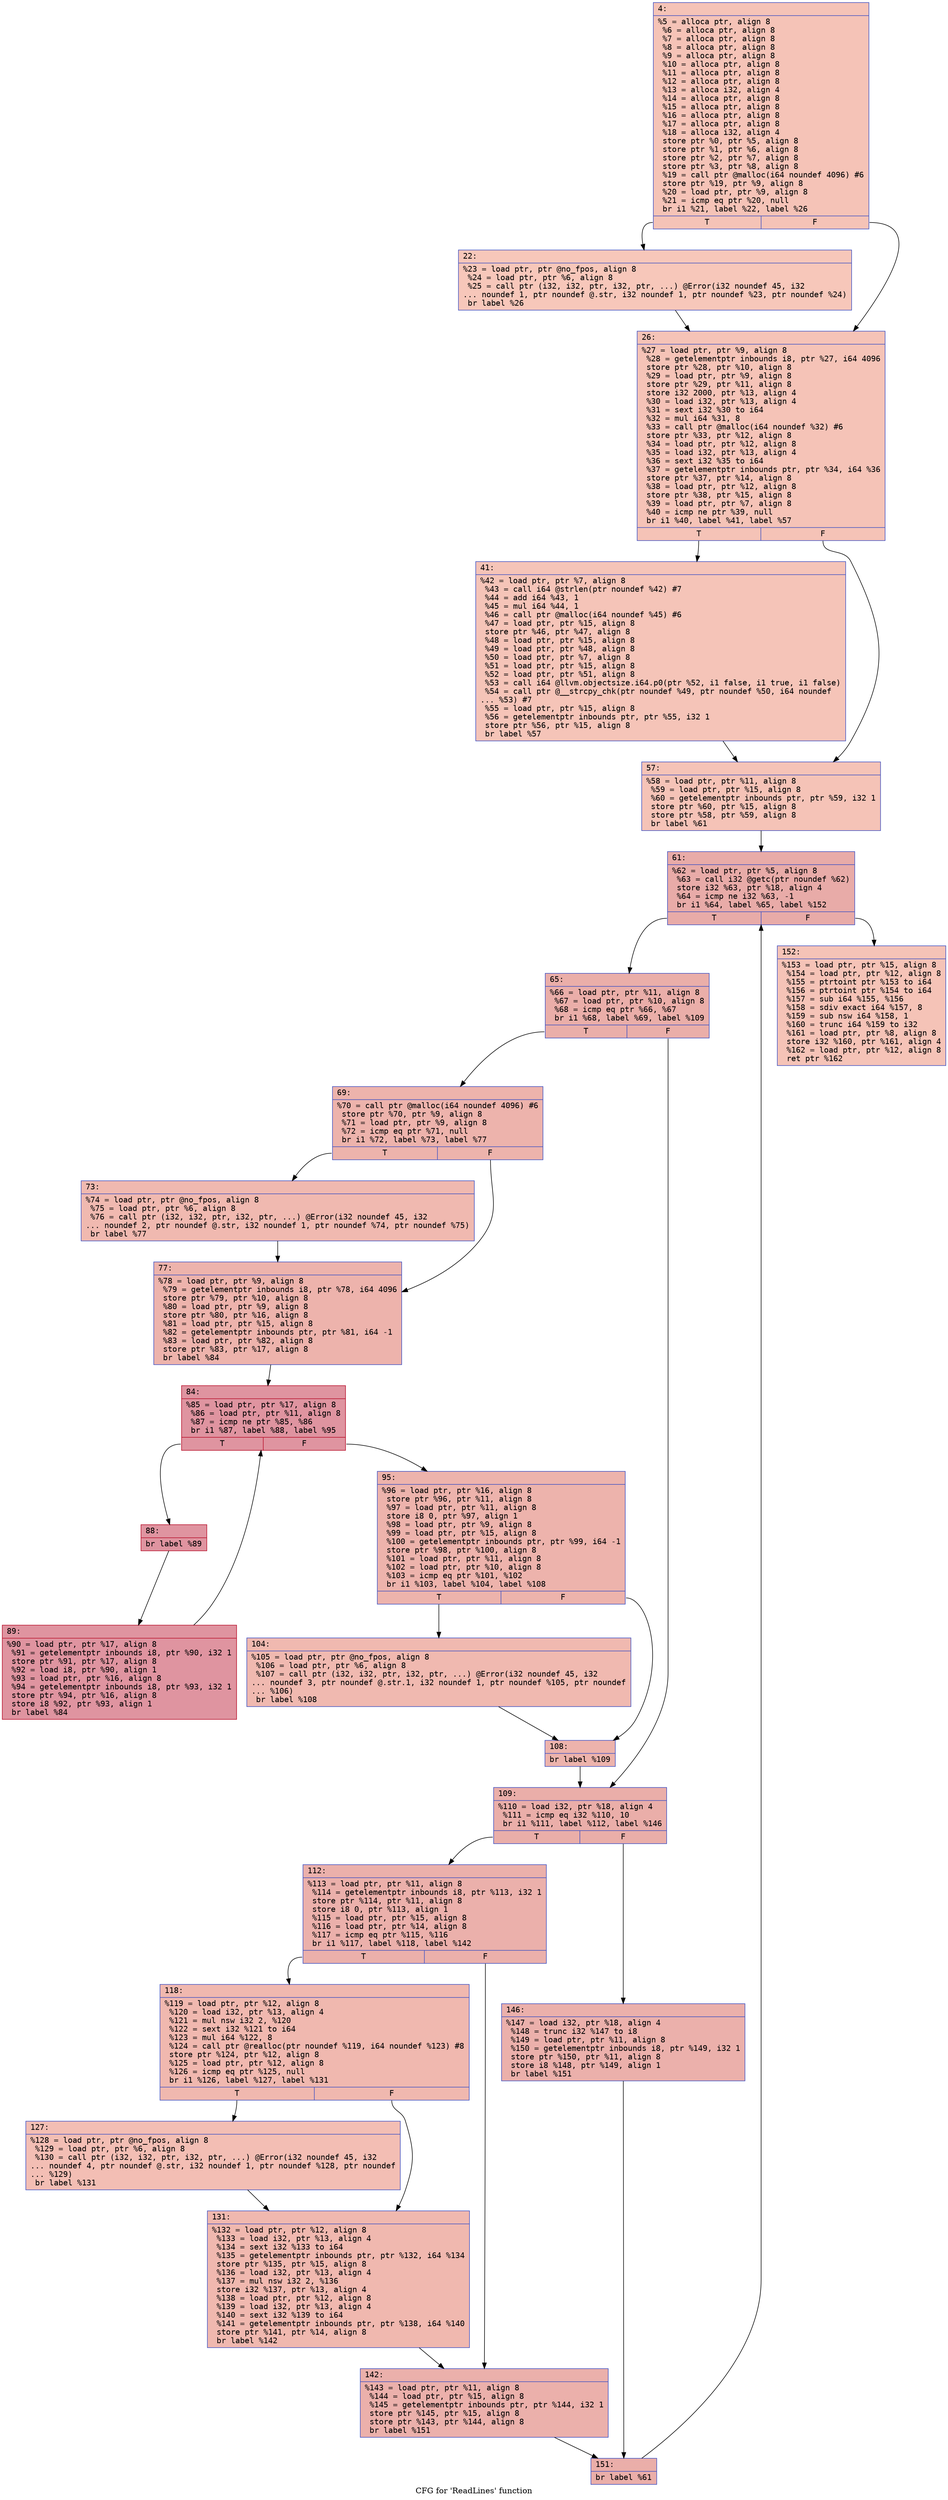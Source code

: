 digraph "CFG for 'ReadLines' function" {
	label="CFG for 'ReadLines' function";

	Node0x600003cf6170 [shape=record,color="#3d50c3ff", style=filled, fillcolor="#e8765c70" fontname="Courier",label="{4:\l|  %5 = alloca ptr, align 8\l  %6 = alloca ptr, align 8\l  %7 = alloca ptr, align 8\l  %8 = alloca ptr, align 8\l  %9 = alloca ptr, align 8\l  %10 = alloca ptr, align 8\l  %11 = alloca ptr, align 8\l  %12 = alloca ptr, align 8\l  %13 = alloca i32, align 4\l  %14 = alloca ptr, align 8\l  %15 = alloca ptr, align 8\l  %16 = alloca ptr, align 8\l  %17 = alloca ptr, align 8\l  %18 = alloca i32, align 4\l  store ptr %0, ptr %5, align 8\l  store ptr %1, ptr %6, align 8\l  store ptr %2, ptr %7, align 8\l  store ptr %3, ptr %8, align 8\l  %19 = call ptr @malloc(i64 noundef 4096) #6\l  store ptr %19, ptr %9, align 8\l  %20 = load ptr, ptr %9, align 8\l  %21 = icmp eq ptr %20, null\l  br i1 %21, label %22, label %26\l|{<s0>T|<s1>F}}"];
	Node0x600003cf6170:s0 -> Node0x600003cf61c0[tooltip="4 -> 22\nProbability 37.50%" ];
	Node0x600003cf6170:s1 -> Node0x600003cf6210[tooltip="4 -> 26\nProbability 62.50%" ];
	Node0x600003cf61c0 [shape=record,color="#3d50c3ff", style=filled, fillcolor="#ec7f6370" fontname="Courier",label="{22:\l|  %23 = load ptr, ptr @no_fpos, align 8\l  %24 = load ptr, ptr %6, align 8\l  %25 = call ptr (i32, i32, ptr, i32, ptr, ...) @Error(i32 noundef 45, i32\l... noundef 1, ptr noundef @.str, i32 noundef 1, ptr noundef %23, ptr noundef %24)\l  br label %26\l}"];
	Node0x600003cf61c0 -> Node0x600003cf6210[tooltip="22 -> 26\nProbability 100.00%" ];
	Node0x600003cf6210 [shape=record,color="#3d50c3ff", style=filled, fillcolor="#e8765c70" fontname="Courier",label="{26:\l|  %27 = load ptr, ptr %9, align 8\l  %28 = getelementptr inbounds i8, ptr %27, i64 4096\l  store ptr %28, ptr %10, align 8\l  %29 = load ptr, ptr %9, align 8\l  store ptr %29, ptr %11, align 8\l  store i32 2000, ptr %13, align 4\l  %30 = load i32, ptr %13, align 4\l  %31 = sext i32 %30 to i64\l  %32 = mul i64 %31, 8\l  %33 = call ptr @malloc(i64 noundef %32) #6\l  store ptr %33, ptr %12, align 8\l  %34 = load ptr, ptr %12, align 8\l  %35 = load i32, ptr %13, align 4\l  %36 = sext i32 %35 to i64\l  %37 = getelementptr inbounds ptr, ptr %34, i64 %36\l  store ptr %37, ptr %14, align 8\l  %38 = load ptr, ptr %12, align 8\l  store ptr %38, ptr %15, align 8\l  %39 = load ptr, ptr %7, align 8\l  %40 = icmp ne ptr %39, null\l  br i1 %40, label %41, label %57\l|{<s0>T|<s1>F}}"];
	Node0x600003cf6210:s0 -> Node0x600003cf6260[tooltip="26 -> 41\nProbability 62.50%" ];
	Node0x600003cf6210:s1 -> Node0x600003cf62b0[tooltip="26 -> 57\nProbability 37.50%" ];
	Node0x600003cf6260 [shape=record,color="#3d50c3ff", style=filled, fillcolor="#e97a5f70" fontname="Courier",label="{41:\l|  %42 = load ptr, ptr %7, align 8\l  %43 = call i64 @strlen(ptr noundef %42) #7\l  %44 = add i64 %43, 1\l  %45 = mul i64 %44, 1\l  %46 = call ptr @malloc(i64 noundef %45) #6\l  %47 = load ptr, ptr %15, align 8\l  store ptr %46, ptr %47, align 8\l  %48 = load ptr, ptr %15, align 8\l  %49 = load ptr, ptr %48, align 8\l  %50 = load ptr, ptr %7, align 8\l  %51 = load ptr, ptr %15, align 8\l  %52 = load ptr, ptr %51, align 8\l  %53 = call i64 @llvm.objectsize.i64.p0(ptr %52, i1 false, i1 true, i1 false)\l  %54 = call ptr @__strcpy_chk(ptr noundef %49, ptr noundef %50, i64 noundef\l... %53) #7\l  %55 = load ptr, ptr %15, align 8\l  %56 = getelementptr inbounds ptr, ptr %55, i32 1\l  store ptr %56, ptr %15, align 8\l  br label %57\l}"];
	Node0x600003cf6260 -> Node0x600003cf62b0[tooltip="41 -> 57\nProbability 100.00%" ];
	Node0x600003cf62b0 [shape=record,color="#3d50c3ff", style=filled, fillcolor="#e8765c70" fontname="Courier",label="{57:\l|  %58 = load ptr, ptr %11, align 8\l  %59 = load ptr, ptr %15, align 8\l  %60 = getelementptr inbounds ptr, ptr %59, i32 1\l  store ptr %60, ptr %15, align 8\l  store ptr %58, ptr %59, align 8\l  br label %61\l}"];
	Node0x600003cf62b0 -> Node0x600003cf6300[tooltip="57 -> 61\nProbability 100.00%" ];
	Node0x600003cf6300 [shape=record,color="#3d50c3ff", style=filled, fillcolor="#cc403a70" fontname="Courier",label="{61:\l|  %62 = load ptr, ptr %5, align 8\l  %63 = call i32 @getc(ptr noundef %62)\l  store i32 %63, ptr %18, align 4\l  %64 = icmp ne i32 %63, -1\l  br i1 %64, label %65, label %152\l|{<s0>T|<s1>F}}"];
	Node0x600003cf6300:s0 -> Node0x600003cf6350[tooltip="61 -> 65\nProbability 96.88%" ];
	Node0x600003cf6300:s1 -> Node0x600003cf68f0[tooltip="61 -> 152\nProbability 3.12%" ];
	Node0x600003cf6350 [shape=record,color="#3d50c3ff", style=filled, fillcolor="#d0473d70" fontname="Courier",label="{65:\l|  %66 = load ptr, ptr %11, align 8\l  %67 = load ptr, ptr %10, align 8\l  %68 = icmp eq ptr %66, %67\l  br i1 %68, label %69, label %109\l|{<s0>T|<s1>F}}"];
	Node0x600003cf6350:s0 -> Node0x600003cf63a0[tooltip="65 -> 69\nProbability 37.50%" ];
	Node0x600003cf6350:s1 -> Node0x600003cf6670[tooltip="65 -> 109\nProbability 62.50%" ];
	Node0x600003cf63a0 [shape=record,color="#3d50c3ff", style=filled, fillcolor="#d6524470" fontname="Courier",label="{69:\l|  %70 = call ptr @malloc(i64 noundef 4096) #6\l  store ptr %70, ptr %9, align 8\l  %71 = load ptr, ptr %9, align 8\l  %72 = icmp eq ptr %71, null\l  br i1 %72, label %73, label %77\l|{<s0>T|<s1>F}}"];
	Node0x600003cf63a0:s0 -> Node0x600003cf63f0[tooltip="69 -> 73\nProbability 37.50%" ];
	Node0x600003cf63a0:s1 -> Node0x600003cf6440[tooltip="69 -> 77\nProbability 62.50%" ];
	Node0x600003cf63f0 [shape=record,color="#3d50c3ff", style=filled, fillcolor="#de614d70" fontname="Courier",label="{73:\l|  %74 = load ptr, ptr @no_fpos, align 8\l  %75 = load ptr, ptr %6, align 8\l  %76 = call ptr (i32, i32, ptr, i32, ptr, ...) @Error(i32 noundef 45, i32\l... noundef 2, ptr noundef @.str, i32 noundef 1, ptr noundef %74, ptr noundef %75)\l  br label %77\l}"];
	Node0x600003cf63f0 -> Node0x600003cf6440[tooltip="73 -> 77\nProbability 100.00%" ];
	Node0x600003cf6440 [shape=record,color="#3d50c3ff", style=filled, fillcolor="#d6524470" fontname="Courier",label="{77:\l|  %78 = load ptr, ptr %9, align 8\l  %79 = getelementptr inbounds i8, ptr %78, i64 4096\l  store ptr %79, ptr %10, align 8\l  %80 = load ptr, ptr %9, align 8\l  store ptr %80, ptr %16, align 8\l  %81 = load ptr, ptr %15, align 8\l  %82 = getelementptr inbounds ptr, ptr %81, i64 -1\l  %83 = load ptr, ptr %82, align 8\l  store ptr %83, ptr %17, align 8\l  br label %84\l}"];
	Node0x600003cf6440 -> Node0x600003cf6490[tooltip="77 -> 84\nProbability 100.00%" ];
	Node0x600003cf6490 [shape=record,color="#b70d28ff", style=filled, fillcolor="#b70d2870" fontname="Courier",label="{84:\l|  %85 = load ptr, ptr %17, align 8\l  %86 = load ptr, ptr %11, align 8\l  %87 = icmp ne ptr %85, %86\l  br i1 %87, label %88, label %95\l|{<s0>T|<s1>F}}"];
	Node0x600003cf6490:s0 -> Node0x600003cf64e0[tooltip="84 -> 88\nProbability 96.88%" ];
	Node0x600003cf6490:s1 -> Node0x600003cf6580[tooltip="84 -> 95\nProbability 3.12%" ];
	Node0x600003cf64e0 [shape=record,color="#b70d28ff", style=filled, fillcolor="#b70d2870" fontname="Courier",label="{88:\l|  br label %89\l}"];
	Node0x600003cf64e0 -> Node0x600003cf6530[tooltip="88 -> 89\nProbability 100.00%" ];
	Node0x600003cf6530 [shape=record,color="#b70d28ff", style=filled, fillcolor="#b70d2870" fontname="Courier",label="{89:\l|  %90 = load ptr, ptr %17, align 8\l  %91 = getelementptr inbounds i8, ptr %90, i32 1\l  store ptr %91, ptr %17, align 8\l  %92 = load i8, ptr %90, align 1\l  %93 = load ptr, ptr %16, align 8\l  %94 = getelementptr inbounds i8, ptr %93, i32 1\l  store ptr %94, ptr %16, align 8\l  store i8 %92, ptr %93, align 1\l  br label %84\l}"];
	Node0x600003cf6530 -> Node0x600003cf6490[tooltip="89 -> 84\nProbability 100.00%" ];
	Node0x600003cf6580 [shape=record,color="#3d50c3ff", style=filled, fillcolor="#d6524470" fontname="Courier",label="{95:\l|  %96 = load ptr, ptr %16, align 8\l  store ptr %96, ptr %11, align 8\l  %97 = load ptr, ptr %11, align 8\l  store i8 0, ptr %97, align 1\l  %98 = load ptr, ptr %9, align 8\l  %99 = load ptr, ptr %15, align 8\l  %100 = getelementptr inbounds ptr, ptr %99, i64 -1\l  store ptr %98, ptr %100, align 8\l  %101 = load ptr, ptr %11, align 8\l  %102 = load ptr, ptr %10, align 8\l  %103 = icmp eq ptr %101, %102\l  br i1 %103, label %104, label %108\l|{<s0>T|<s1>F}}"];
	Node0x600003cf6580:s0 -> Node0x600003cf65d0[tooltip="95 -> 104\nProbability 37.50%" ];
	Node0x600003cf6580:s1 -> Node0x600003cf6620[tooltip="95 -> 108\nProbability 62.50%" ];
	Node0x600003cf65d0 [shape=record,color="#3d50c3ff", style=filled, fillcolor="#de614d70" fontname="Courier",label="{104:\l|  %105 = load ptr, ptr @no_fpos, align 8\l  %106 = load ptr, ptr %6, align 8\l  %107 = call ptr (i32, i32, ptr, i32, ptr, ...) @Error(i32 noundef 45, i32\l... noundef 3, ptr noundef @.str.1, i32 noundef 1, ptr noundef %105, ptr noundef\l... %106)\l  br label %108\l}"];
	Node0x600003cf65d0 -> Node0x600003cf6620[tooltip="104 -> 108\nProbability 100.00%" ];
	Node0x600003cf6620 [shape=record,color="#3d50c3ff", style=filled, fillcolor="#d6524470" fontname="Courier",label="{108:\l|  br label %109\l}"];
	Node0x600003cf6620 -> Node0x600003cf6670[tooltip="108 -> 109\nProbability 100.00%" ];
	Node0x600003cf6670 [shape=record,color="#3d50c3ff", style=filled, fillcolor="#d0473d70" fontname="Courier",label="{109:\l|  %110 = load i32, ptr %18, align 4\l  %111 = icmp eq i32 %110, 10\l  br i1 %111, label %112, label %146\l|{<s0>T|<s1>F}}"];
	Node0x600003cf6670:s0 -> Node0x600003cf66c0[tooltip="109 -> 112\nProbability 50.00%" ];
	Node0x600003cf6670:s1 -> Node0x600003cf6850[tooltip="109 -> 146\nProbability 50.00%" ];
	Node0x600003cf66c0 [shape=record,color="#3d50c3ff", style=filled, fillcolor="#d24b4070" fontname="Courier",label="{112:\l|  %113 = load ptr, ptr %11, align 8\l  %114 = getelementptr inbounds i8, ptr %113, i32 1\l  store ptr %114, ptr %11, align 8\l  store i8 0, ptr %113, align 1\l  %115 = load ptr, ptr %15, align 8\l  %116 = load ptr, ptr %14, align 8\l  %117 = icmp eq ptr %115, %116\l  br i1 %117, label %118, label %142\l|{<s0>T|<s1>F}}"];
	Node0x600003cf66c0:s0 -> Node0x600003cf6710[tooltip="112 -> 118\nProbability 37.50%" ];
	Node0x600003cf66c0:s1 -> Node0x600003cf6800[tooltip="112 -> 142\nProbability 62.50%" ];
	Node0x600003cf6710 [shape=record,color="#3d50c3ff", style=filled, fillcolor="#dc5d4a70" fontname="Courier",label="{118:\l|  %119 = load ptr, ptr %12, align 8\l  %120 = load i32, ptr %13, align 4\l  %121 = mul nsw i32 2, %120\l  %122 = sext i32 %121 to i64\l  %123 = mul i64 %122, 8\l  %124 = call ptr @realloc(ptr noundef %119, i64 noundef %123) #8\l  store ptr %124, ptr %12, align 8\l  %125 = load ptr, ptr %12, align 8\l  %126 = icmp eq ptr %125, null\l  br i1 %126, label %127, label %131\l|{<s0>T|<s1>F}}"];
	Node0x600003cf6710:s0 -> Node0x600003cf6760[tooltip="118 -> 127\nProbability 37.50%" ];
	Node0x600003cf6710:s1 -> Node0x600003cf67b0[tooltip="118 -> 131\nProbability 62.50%" ];
	Node0x600003cf6760 [shape=record,color="#3d50c3ff", style=filled, fillcolor="#e36c5570" fontname="Courier",label="{127:\l|  %128 = load ptr, ptr @no_fpos, align 8\l  %129 = load ptr, ptr %6, align 8\l  %130 = call ptr (i32, i32, ptr, i32, ptr, ...) @Error(i32 noundef 45, i32\l... noundef 4, ptr noundef @.str, i32 noundef 1, ptr noundef %128, ptr noundef\l... %129)\l  br label %131\l}"];
	Node0x600003cf6760 -> Node0x600003cf67b0[tooltip="127 -> 131\nProbability 100.00%" ];
	Node0x600003cf67b0 [shape=record,color="#3d50c3ff", style=filled, fillcolor="#dc5d4a70" fontname="Courier",label="{131:\l|  %132 = load ptr, ptr %12, align 8\l  %133 = load i32, ptr %13, align 4\l  %134 = sext i32 %133 to i64\l  %135 = getelementptr inbounds ptr, ptr %132, i64 %134\l  store ptr %135, ptr %15, align 8\l  %136 = load i32, ptr %13, align 4\l  %137 = mul nsw i32 2, %136\l  store i32 %137, ptr %13, align 4\l  %138 = load ptr, ptr %12, align 8\l  %139 = load i32, ptr %13, align 4\l  %140 = sext i32 %139 to i64\l  %141 = getelementptr inbounds ptr, ptr %138, i64 %140\l  store ptr %141, ptr %14, align 8\l  br label %142\l}"];
	Node0x600003cf67b0 -> Node0x600003cf6800[tooltip="131 -> 142\nProbability 100.00%" ];
	Node0x600003cf6800 [shape=record,color="#3d50c3ff", style=filled, fillcolor="#d24b4070" fontname="Courier",label="{142:\l|  %143 = load ptr, ptr %11, align 8\l  %144 = load ptr, ptr %15, align 8\l  %145 = getelementptr inbounds ptr, ptr %144, i32 1\l  store ptr %145, ptr %15, align 8\l  store ptr %143, ptr %144, align 8\l  br label %151\l}"];
	Node0x600003cf6800 -> Node0x600003cf68a0[tooltip="142 -> 151\nProbability 100.00%" ];
	Node0x600003cf6850 [shape=record,color="#3d50c3ff", style=filled, fillcolor="#d24b4070" fontname="Courier",label="{146:\l|  %147 = load i32, ptr %18, align 4\l  %148 = trunc i32 %147 to i8\l  %149 = load ptr, ptr %11, align 8\l  %150 = getelementptr inbounds i8, ptr %149, i32 1\l  store ptr %150, ptr %11, align 8\l  store i8 %148, ptr %149, align 1\l  br label %151\l}"];
	Node0x600003cf6850 -> Node0x600003cf68a0[tooltip="146 -> 151\nProbability 100.00%" ];
	Node0x600003cf68a0 [shape=record,color="#3d50c3ff", style=filled, fillcolor="#d0473d70" fontname="Courier",label="{151:\l|  br label %61\l}"];
	Node0x600003cf68a0 -> Node0x600003cf6300[tooltip="151 -> 61\nProbability 100.00%" ];
	Node0x600003cf68f0 [shape=record,color="#3d50c3ff", style=filled, fillcolor="#e8765c70" fontname="Courier",label="{152:\l|  %153 = load ptr, ptr %15, align 8\l  %154 = load ptr, ptr %12, align 8\l  %155 = ptrtoint ptr %153 to i64\l  %156 = ptrtoint ptr %154 to i64\l  %157 = sub i64 %155, %156\l  %158 = sdiv exact i64 %157, 8\l  %159 = sub nsw i64 %158, 1\l  %160 = trunc i64 %159 to i32\l  %161 = load ptr, ptr %8, align 8\l  store i32 %160, ptr %161, align 4\l  %162 = load ptr, ptr %12, align 8\l  ret ptr %162\l}"];
}
